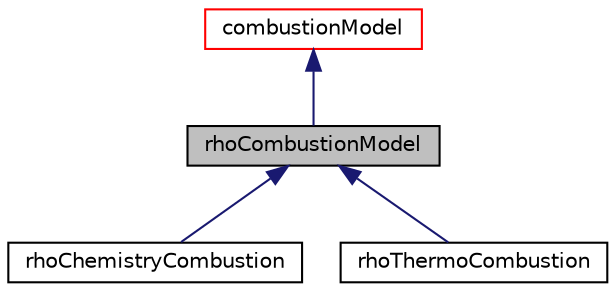 digraph "rhoCombustionModel"
{
  bgcolor="transparent";
  edge [fontname="Helvetica",fontsize="10",labelfontname="Helvetica",labelfontsize="10"];
  node [fontname="Helvetica",fontsize="10",shape=record];
  Node1 [label="rhoCombustionModel",height=0.2,width=0.4,color="black", fillcolor="grey75", style="filled", fontcolor="black"];
  Node2 -> Node1 [dir="back",color="midnightblue",fontsize="10",style="solid",fontname="Helvetica"];
  Node2 [label="combustionModel",height=0.2,width=0.4,color="red",URL="$a00323.html",tooltip="Base class for combustion models. "];
  Node1 -> Node3 [dir="back",color="midnightblue",fontsize="10",style="solid",fontname="Helvetica"];
  Node3 [label="rhoChemistryCombustion",height=0.2,width=0.4,color="black",URL="$a02191.html"];
  Node1 -> Node4 [dir="back",color="midnightblue",fontsize="10",style="solid",fontname="Helvetica"];
  Node4 [label="rhoThermoCombustion",height=0.2,width=0.4,color="black",URL="$a02200.html"];
}
